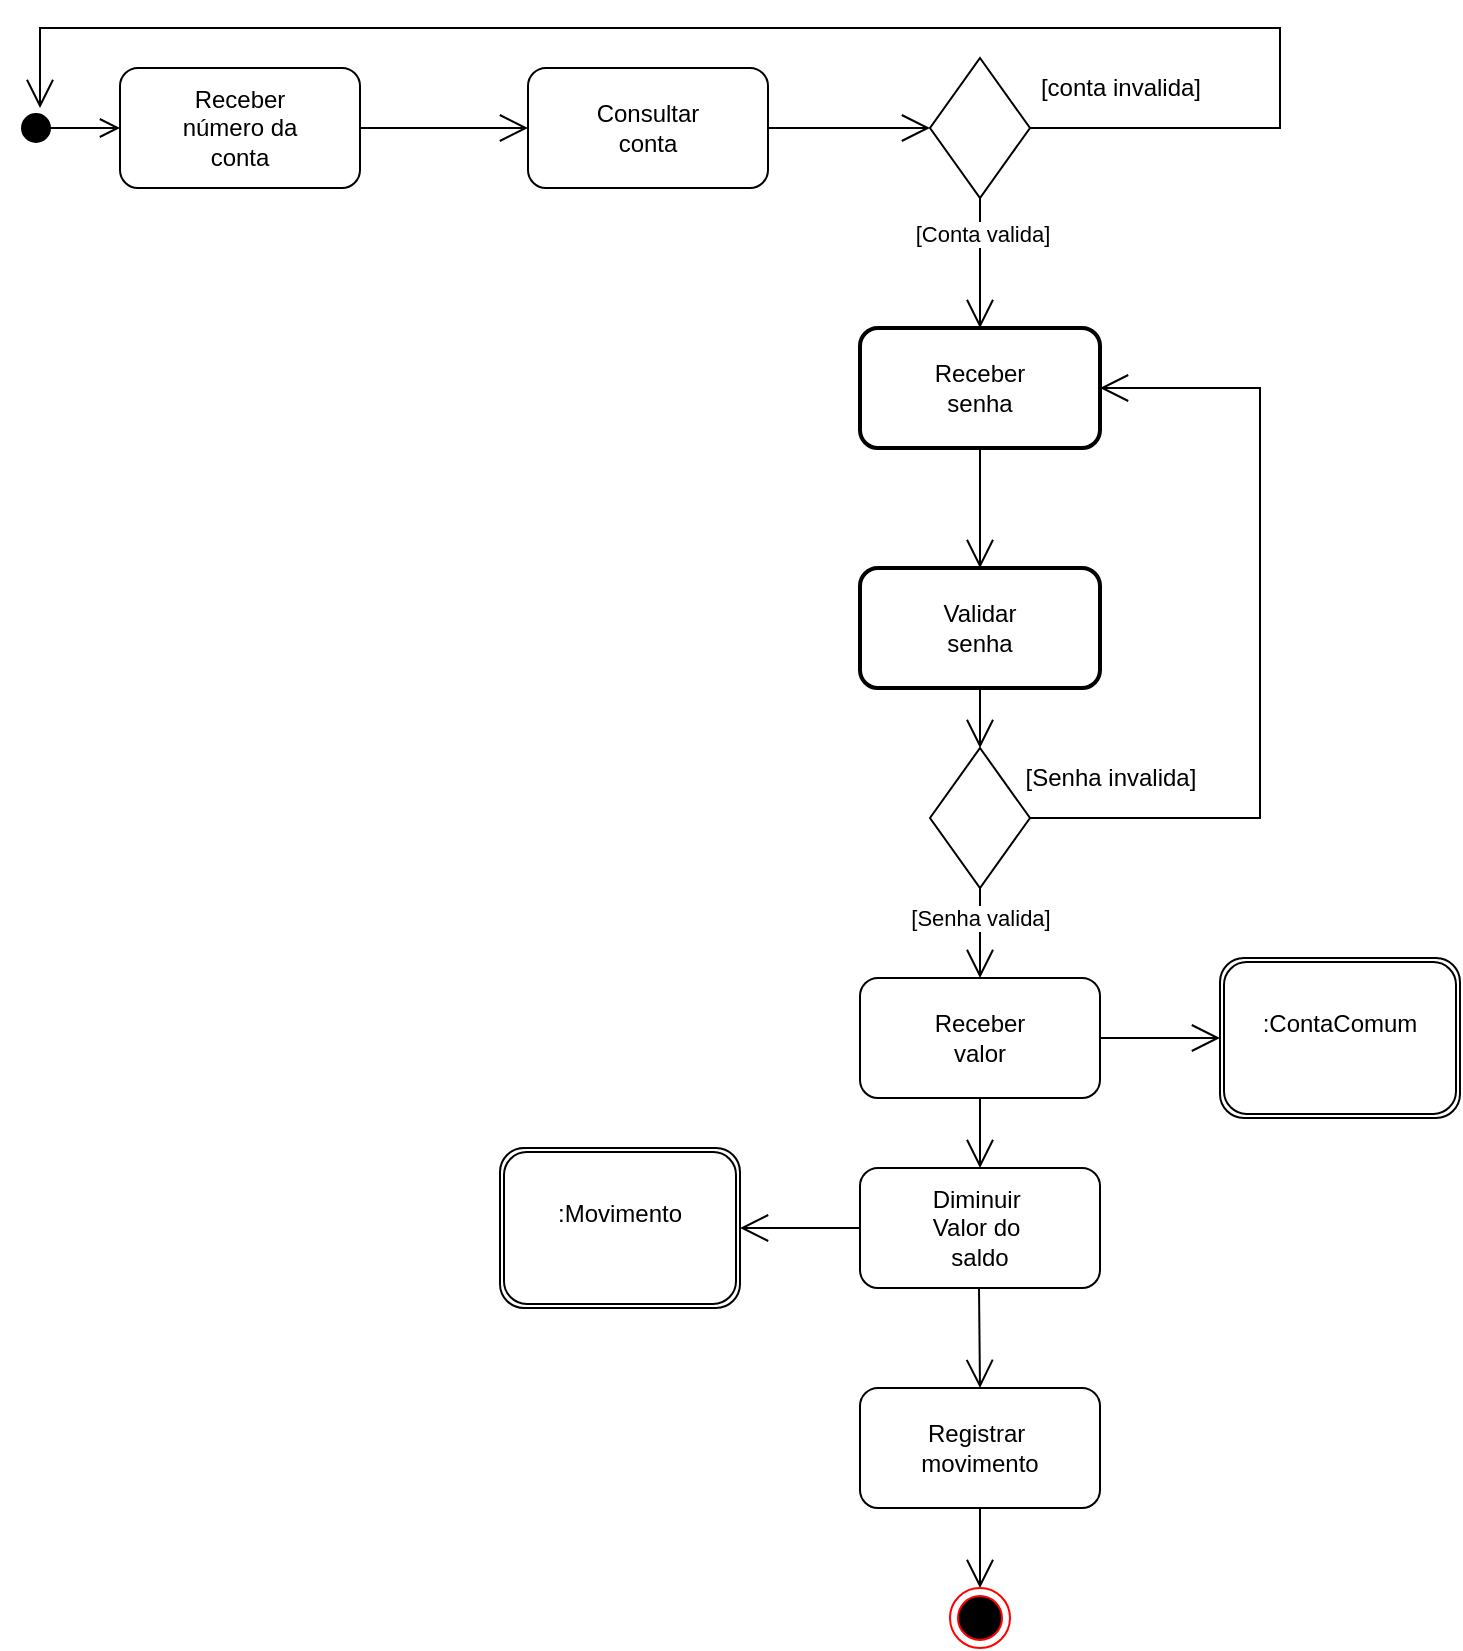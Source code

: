 <mxfile version="22.1.11" type="github">
  <diagram name="Página-1" id="AgBR8-F2z5Gr9dZX2Vv_">
    <mxGraphModel dx="1386" dy="793" grid="1" gridSize="10" guides="1" tooltips="1" connect="1" arrows="1" fold="1" page="1" pageScale="1" pageWidth="827" pageHeight="1169" math="0" shadow="0">
      <root>
        <mxCell id="0" />
        <mxCell id="1" parent="0" />
        <mxCell id="JoQlRRwk-q06-RkQopDk-1" value="" style="html=1;verticalAlign=bottom;startArrow=circle;startFill=1;endArrow=open;startSize=6;endSize=8;curved=0;rounded=0;entryX=0;entryY=0.5;entryDx=0;entryDy=0;" parent="1" target="JoQlRRwk-q06-RkQopDk-2" edge="1">
          <mxGeometry width="80" relative="1" as="geometry">
            <mxPoint x="100" y="100" as="sourcePoint" />
            <mxPoint x="150" y="80" as="targetPoint" />
          </mxGeometry>
        </mxCell>
        <mxCell id="JoQlRRwk-q06-RkQopDk-2" value="Receber&lt;br&gt;número da&lt;br&gt;conta" style="rounded=1;whiteSpace=wrap;html=1;" parent="1" vertex="1">
          <mxGeometry x="150" y="70" width="120" height="60" as="geometry" />
        </mxCell>
        <mxCell id="JoQlRRwk-q06-RkQopDk-3" value="Consultar&lt;br&gt;conta" style="whiteSpace=wrap;html=1;rounded=1;" parent="1" vertex="1">
          <mxGeometry x="354" y="70" width="120" height="60" as="geometry" />
        </mxCell>
        <mxCell id="JoQlRRwk-q06-RkQopDk-10" value="Receber&lt;br&gt;senha" style="rounded=1;whiteSpace=wrap;html=1;strokeWidth=2;" parent="1" vertex="1">
          <mxGeometry x="520" y="200" width="120" height="60" as="geometry" />
        </mxCell>
        <mxCell id="JoQlRRwk-q06-RkQopDk-13" value="Validar &lt;br&gt;senha" style="whiteSpace=wrap;html=1;rounded=1;strokeWidth=2;" parent="1" vertex="1">
          <mxGeometry x="520" y="320" width="120" height="60" as="geometry" />
        </mxCell>
        <mxCell id="JoQlRRwk-q06-RkQopDk-15" value="" style="rhombus;whiteSpace=wrap;html=1;" parent="1" vertex="1">
          <mxGeometry x="555" y="410" width="50" height="70" as="geometry" />
        </mxCell>
        <mxCell id="JoQlRRwk-q06-RkQopDk-18" value="Receber&lt;br&gt;valor" style="rounded=1;whiteSpace=wrap;html=1;" parent="1" vertex="1">
          <mxGeometry x="520" y="525" width="120" height="60" as="geometry" />
        </mxCell>
        <mxCell id="JoQlRRwk-q06-RkQopDk-20" value="Diminuir&amp;nbsp;&lt;br&gt;Valor do&amp;nbsp;&lt;br&gt;saldo" style="whiteSpace=wrap;html=1;rounded=1;" parent="1" vertex="1">
          <mxGeometry x="520" y="620" width="120" height="60" as="geometry" />
        </mxCell>
        <mxCell id="JoQlRRwk-q06-RkQopDk-22" value="" style="endArrow=open;endFill=1;endSize=12;html=1;rounded=0;exitX=0.5;exitY=1;exitDx=0;exitDy=0;entryX=0.5;entryY=0;entryDx=0;entryDy=0;" parent="1" source="JoQlRRwk-q06-RkQopDk-18" target="JoQlRRwk-q06-RkQopDk-20" edge="1">
          <mxGeometry width="160" relative="1" as="geometry">
            <mxPoint x="330" y="700" as="sourcePoint" />
            <mxPoint x="490" y="700" as="targetPoint" />
          </mxGeometry>
        </mxCell>
        <mxCell id="JoQlRRwk-q06-RkQopDk-23" value="" style="endArrow=open;endFill=1;endSize=12;html=1;rounded=0;exitX=0.5;exitY=1;exitDx=0;exitDy=0;entryX=0.5;entryY=0;entryDx=0;entryDy=0;" parent="1" source="JoQlRRwk-q06-RkQopDk-15" target="JoQlRRwk-q06-RkQopDk-18" edge="1">
          <mxGeometry width="160" relative="1" as="geometry">
            <mxPoint x="590" y="610" as="sourcePoint" />
            <mxPoint x="590" y="690" as="targetPoint" />
          </mxGeometry>
        </mxCell>
        <mxCell id="JoQlRRwk-q06-RkQopDk-37" value="[Senha valida]" style="edgeLabel;html=1;align=center;verticalAlign=middle;resizable=0;points=[];" parent="JoQlRRwk-q06-RkQopDk-23" vertex="1" connectable="0">
          <mxGeometry x="-0.35" relative="1" as="geometry">
            <mxPoint as="offset" />
          </mxGeometry>
        </mxCell>
        <mxCell id="JoQlRRwk-q06-RkQopDk-24" value="" style="endArrow=open;endFill=1;endSize=12;html=1;rounded=0;exitX=0.5;exitY=1;exitDx=0;exitDy=0;entryX=0.5;entryY=0;entryDx=0;entryDy=0;" parent="1" source="JoQlRRwk-q06-RkQopDk-10" target="JoQlRRwk-q06-RkQopDk-13" edge="1">
          <mxGeometry width="160" relative="1" as="geometry">
            <mxPoint x="260" y="310" as="sourcePoint" />
            <mxPoint x="260" y="390" as="targetPoint" />
          </mxGeometry>
        </mxCell>
        <mxCell id="JoQlRRwk-q06-RkQopDk-25" value="" style="endArrow=open;endFill=1;endSize=12;html=1;rounded=0;exitX=0.5;exitY=1;exitDx=0;exitDy=0;entryX=0.5;entryY=0;entryDx=0;entryDy=0;exitPerimeter=0;" parent="1" edge="1">
          <mxGeometry width="160" relative="1" as="geometry">
            <mxPoint x="580" y="115" as="sourcePoint" />
            <mxPoint x="580" y="200" as="targetPoint" />
          </mxGeometry>
        </mxCell>
        <mxCell id="JoQlRRwk-q06-RkQopDk-26" value="[Conta valida]" style="edgeLabel;html=1;align=center;verticalAlign=middle;resizable=0;points=[];" parent="JoQlRRwk-q06-RkQopDk-25" vertex="1" connectable="0">
          <mxGeometry x="-0.012" relative="1" as="geometry">
            <mxPoint x="1" y="-4" as="offset" />
          </mxGeometry>
        </mxCell>
        <mxCell id="JoQlRRwk-q06-RkQopDk-27" value="" style="endArrow=open;endFill=1;endSize=12;html=1;rounded=0;exitX=1;exitY=0.5;exitDx=0;exitDy=0;entryX=0;entryY=0.5;entryDx=0;entryDy=0;" parent="1" source="JoQlRRwk-q06-RkQopDk-3" target="JoQlRRwk-q06-RkQopDk-38" edge="1">
          <mxGeometry width="160" relative="1" as="geometry">
            <mxPoint x="510" y="80" as="sourcePoint" />
            <mxPoint x="550" y="80" as="targetPoint" />
          </mxGeometry>
        </mxCell>
        <mxCell id="JoQlRRwk-q06-RkQopDk-28" value="" style="endArrow=open;endFill=1;endSize=12;html=1;rounded=0;exitX=1;exitY=0.5;exitDx=0;exitDy=0;entryX=0;entryY=0.5;entryDx=0;entryDy=0;" parent="1" source="JoQlRRwk-q06-RkQopDk-2" target="JoQlRRwk-q06-RkQopDk-3" edge="1">
          <mxGeometry width="160" relative="1" as="geometry">
            <mxPoint x="330" y="140" as="sourcePoint" />
            <mxPoint x="330" y="220" as="targetPoint" />
          </mxGeometry>
        </mxCell>
        <mxCell id="JoQlRRwk-q06-RkQopDk-31" value="[conta invalida]" style="text;html=1;align=center;verticalAlign=middle;resizable=0;points=[];autosize=1;strokeColor=none;fillColor=none;" parent="1" vertex="1">
          <mxGeometry x="600" y="65" width="100" height="30" as="geometry" />
        </mxCell>
        <mxCell id="JoQlRRwk-q06-RkQopDk-34" value="[Senha invalida]" style="text;html=1;align=center;verticalAlign=middle;resizable=0;points=[];autosize=1;strokeColor=none;fillColor=none;" parent="1" vertex="1">
          <mxGeometry x="590" y="410" width="110" height="30" as="geometry" />
        </mxCell>
        <mxCell id="JoQlRRwk-q06-RkQopDk-35" value="" style="endArrow=open;endFill=1;endSize=12;html=1;rounded=0;exitX=0.5;exitY=1;exitDx=0;exitDy=0;" parent="1" edge="1">
          <mxGeometry width="160" relative="1" as="geometry">
            <mxPoint x="579.5" y="680" as="sourcePoint" />
            <mxPoint x="580" y="730" as="targetPoint" />
          </mxGeometry>
        </mxCell>
        <mxCell id="JoQlRRwk-q06-RkQopDk-38" value="" style="rhombus;whiteSpace=wrap;html=1;" parent="1" vertex="1">
          <mxGeometry x="555" y="65" width="50" height="70" as="geometry" />
        </mxCell>
        <mxCell id="JoQlRRwk-q06-RkQopDk-39" value="" style="endArrow=open;endFill=1;endSize=12;html=1;rounded=0;exitX=0.5;exitY=1;exitDx=0;exitDy=0;entryX=0.5;entryY=0;entryDx=0;entryDy=0;" parent="1" source="JoQlRRwk-q06-RkQopDk-13" target="JoQlRRwk-q06-RkQopDk-15" edge="1">
          <mxGeometry width="160" relative="1" as="geometry">
            <mxPoint x="330" y="330" as="sourcePoint" />
            <mxPoint x="490" y="330" as="targetPoint" />
          </mxGeometry>
        </mxCell>
        <mxCell id="JoQlRRwk-q06-RkQopDk-41" value="" style="endArrow=open;endFill=1;endSize=12;html=1;rounded=0;exitX=1;exitY=0.5;exitDx=0;exitDy=0;" parent="1" source="JoQlRRwk-q06-RkQopDk-38" edge="1">
          <mxGeometry width="160" relative="1" as="geometry">
            <mxPoint x="330" y="170" as="sourcePoint" />
            <mxPoint x="110" y="90" as="targetPoint" />
            <Array as="points">
              <mxPoint x="730" y="100" />
              <mxPoint x="730" y="50" />
              <mxPoint x="110" y="50" />
            </Array>
          </mxGeometry>
        </mxCell>
        <mxCell id="JoQlRRwk-q06-RkQopDk-43" value="" style="endArrow=open;endFill=1;endSize=12;html=1;rounded=0;exitX=1;exitY=0.5;exitDx=0;exitDy=0;entryX=1;entryY=0.5;entryDx=0;entryDy=0;" parent="1" source="JoQlRRwk-q06-RkQopDk-15" target="JoQlRRwk-q06-RkQopDk-10" edge="1">
          <mxGeometry width="160" relative="1" as="geometry">
            <mxPoint x="330" y="420" as="sourcePoint" />
            <mxPoint x="720" y="170" as="targetPoint" />
            <Array as="points">
              <mxPoint x="720" y="445" />
              <mxPoint x="720" y="230" />
            </Array>
          </mxGeometry>
        </mxCell>
        <mxCell id="pVMmCh_Op9w8N3cleeEn-1" value="" style="endArrow=open;endFill=1;endSize=12;html=1;rounded=0;exitX=1;exitY=0.5;exitDx=0;exitDy=0;entryX=0;entryY=0.5;entryDx=0;entryDy=0;" edge="1" parent="1" source="JoQlRRwk-q06-RkQopDk-18" target="pVMmCh_Op9w8N3cleeEn-3">
          <mxGeometry width="160" relative="1" as="geometry">
            <mxPoint x="330" y="650" as="sourcePoint" />
            <mxPoint x="710" y="548.636" as="targetPoint" />
          </mxGeometry>
        </mxCell>
        <mxCell id="pVMmCh_Op9w8N3cleeEn-3" value=":ContaComum&lt;br&gt;&lt;br&gt;" style="shape=ext;double=1;rounded=1;whiteSpace=wrap;html=1;" vertex="1" parent="1">
          <mxGeometry x="700" y="515" width="120" height="80" as="geometry" />
        </mxCell>
        <mxCell id="pVMmCh_Op9w8N3cleeEn-4" value="Registrar&amp;nbsp;&lt;br&gt;movimento" style="rounded=1;whiteSpace=wrap;html=1;" vertex="1" parent="1">
          <mxGeometry x="520" y="730" width="120" height="60" as="geometry" />
        </mxCell>
        <mxCell id="pVMmCh_Op9w8N3cleeEn-5" value="" style="endArrow=open;endFill=1;endSize=12;html=1;rounded=0;exitX=0.5;exitY=1;exitDx=0;exitDy=0;" edge="1" parent="1" source="pVMmCh_Op9w8N3cleeEn-4">
          <mxGeometry width="160" relative="1" as="geometry">
            <mxPoint x="330" y="650" as="sourcePoint" />
            <mxPoint x="580" y="830" as="targetPoint" />
          </mxGeometry>
        </mxCell>
        <mxCell id="pVMmCh_Op9w8N3cleeEn-6" value="" style="ellipse;html=1;shape=endState;fillColor=#000000;strokeColor=#ff0000;" vertex="1" parent="1">
          <mxGeometry x="565" y="830" width="30" height="30" as="geometry" />
        </mxCell>
        <mxCell id="pVMmCh_Op9w8N3cleeEn-7" value="" style="endArrow=open;endFill=1;endSize=12;html=1;rounded=0;exitX=0;exitY=0.5;exitDx=0;exitDy=0;" edge="1" parent="1" source="JoQlRRwk-q06-RkQopDk-20">
          <mxGeometry width="160" relative="1" as="geometry">
            <mxPoint x="330" y="650" as="sourcePoint" />
            <mxPoint x="460" y="650" as="targetPoint" />
          </mxGeometry>
        </mxCell>
        <mxCell id="pVMmCh_Op9w8N3cleeEn-8" value=":Movimento&lt;br&gt;&lt;br&gt;" style="shape=ext;double=1;rounded=1;whiteSpace=wrap;html=1;" vertex="1" parent="1">
          <mxGeometry x="340" y="610" width="120" height="80" as="geometry" />
        </mxCell>
      </root>
    </mxGraphModel>
  </diagram>
</mxfile>
